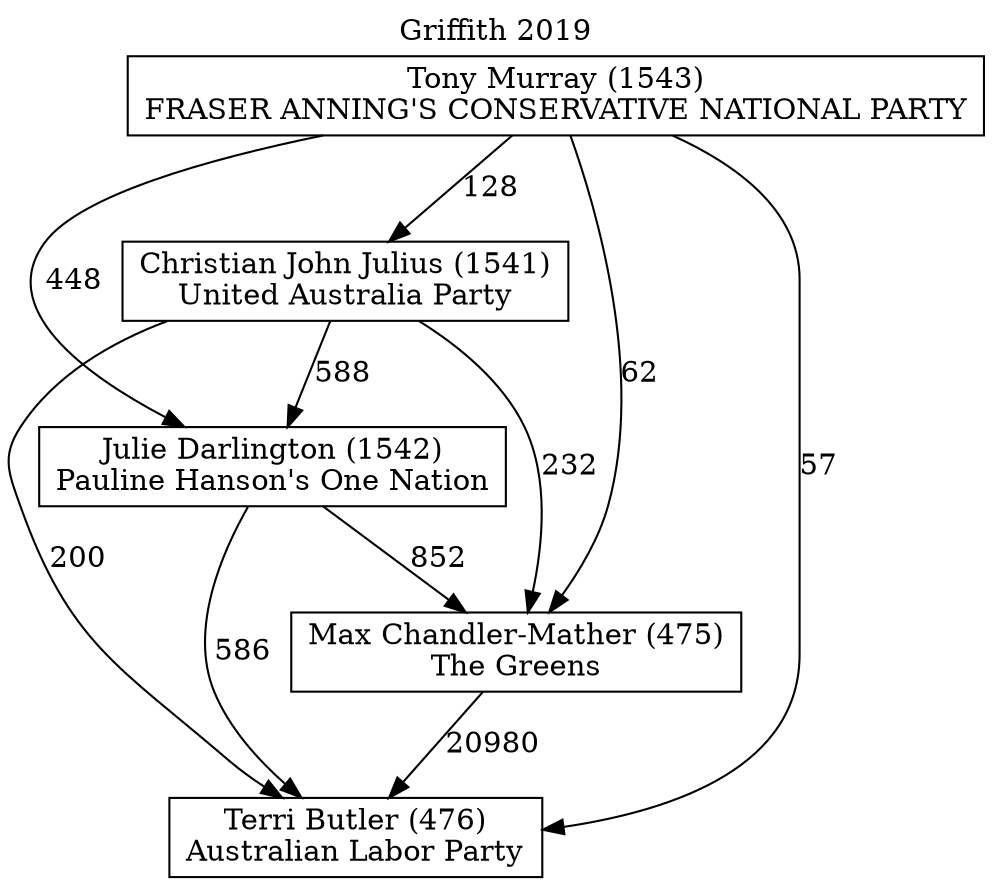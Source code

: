 // House preference flow
digraph "Terri Butler (476)_Griffith_2019" {
	graph [label="Griffith 2019" labelloc=t mclimit=10]
	node [shape=box]
	"Christian John Julius (1541)" [label="Christian John Julius (1541)
United Australia Party"]
	"Julie Darlington (1542)" [label="Julie Darlington (1542)
Pauline Hanson's One Nation"]
	"Max Chandler-Mather (475)" [label="Max Chandler-Mather (475)
The Greens"]
	"Terri Butler (476)" [label="Terri Butler (476)
Australian Labor Party"]
	"Tony Murray (1543)" [label="Tony Murray (1543)
FRASER ANNING'S CONSERVATIVE NATIONAL PARTY"]
	"Christian John Julius (1541)" -> "Julie Darlington (1542)" [label=588]
	"Christian John Julius (1541)" -> "Max Chandler-Mather (475)" [label=232]
	"Christian John Julius (1541)" -> "Terri Butler (476)" [label=200]
	"Julie Darlington (1542)" -> "Max Chandler-Mather (475)" [label=852]
	"Julie Darlington (1542)" -> "Terri Butler (476)" [label=586]
	"Max Chandler-Mather (475)" -> "Terri Butler (476)" [label=20980]
	"Tony Murray (1543)" -> "Christian John Julius (1541)" [label=128]
	"Tony Murray (1543)" -> "Julie Darlington (1542)" [label=448]
	"Tony Murray (1543)" -> "Max Chandler-Mather (475)" [label=62]
	"Tony Murray (1543)" -> "Terri Butler (476)" [label=57]
}
